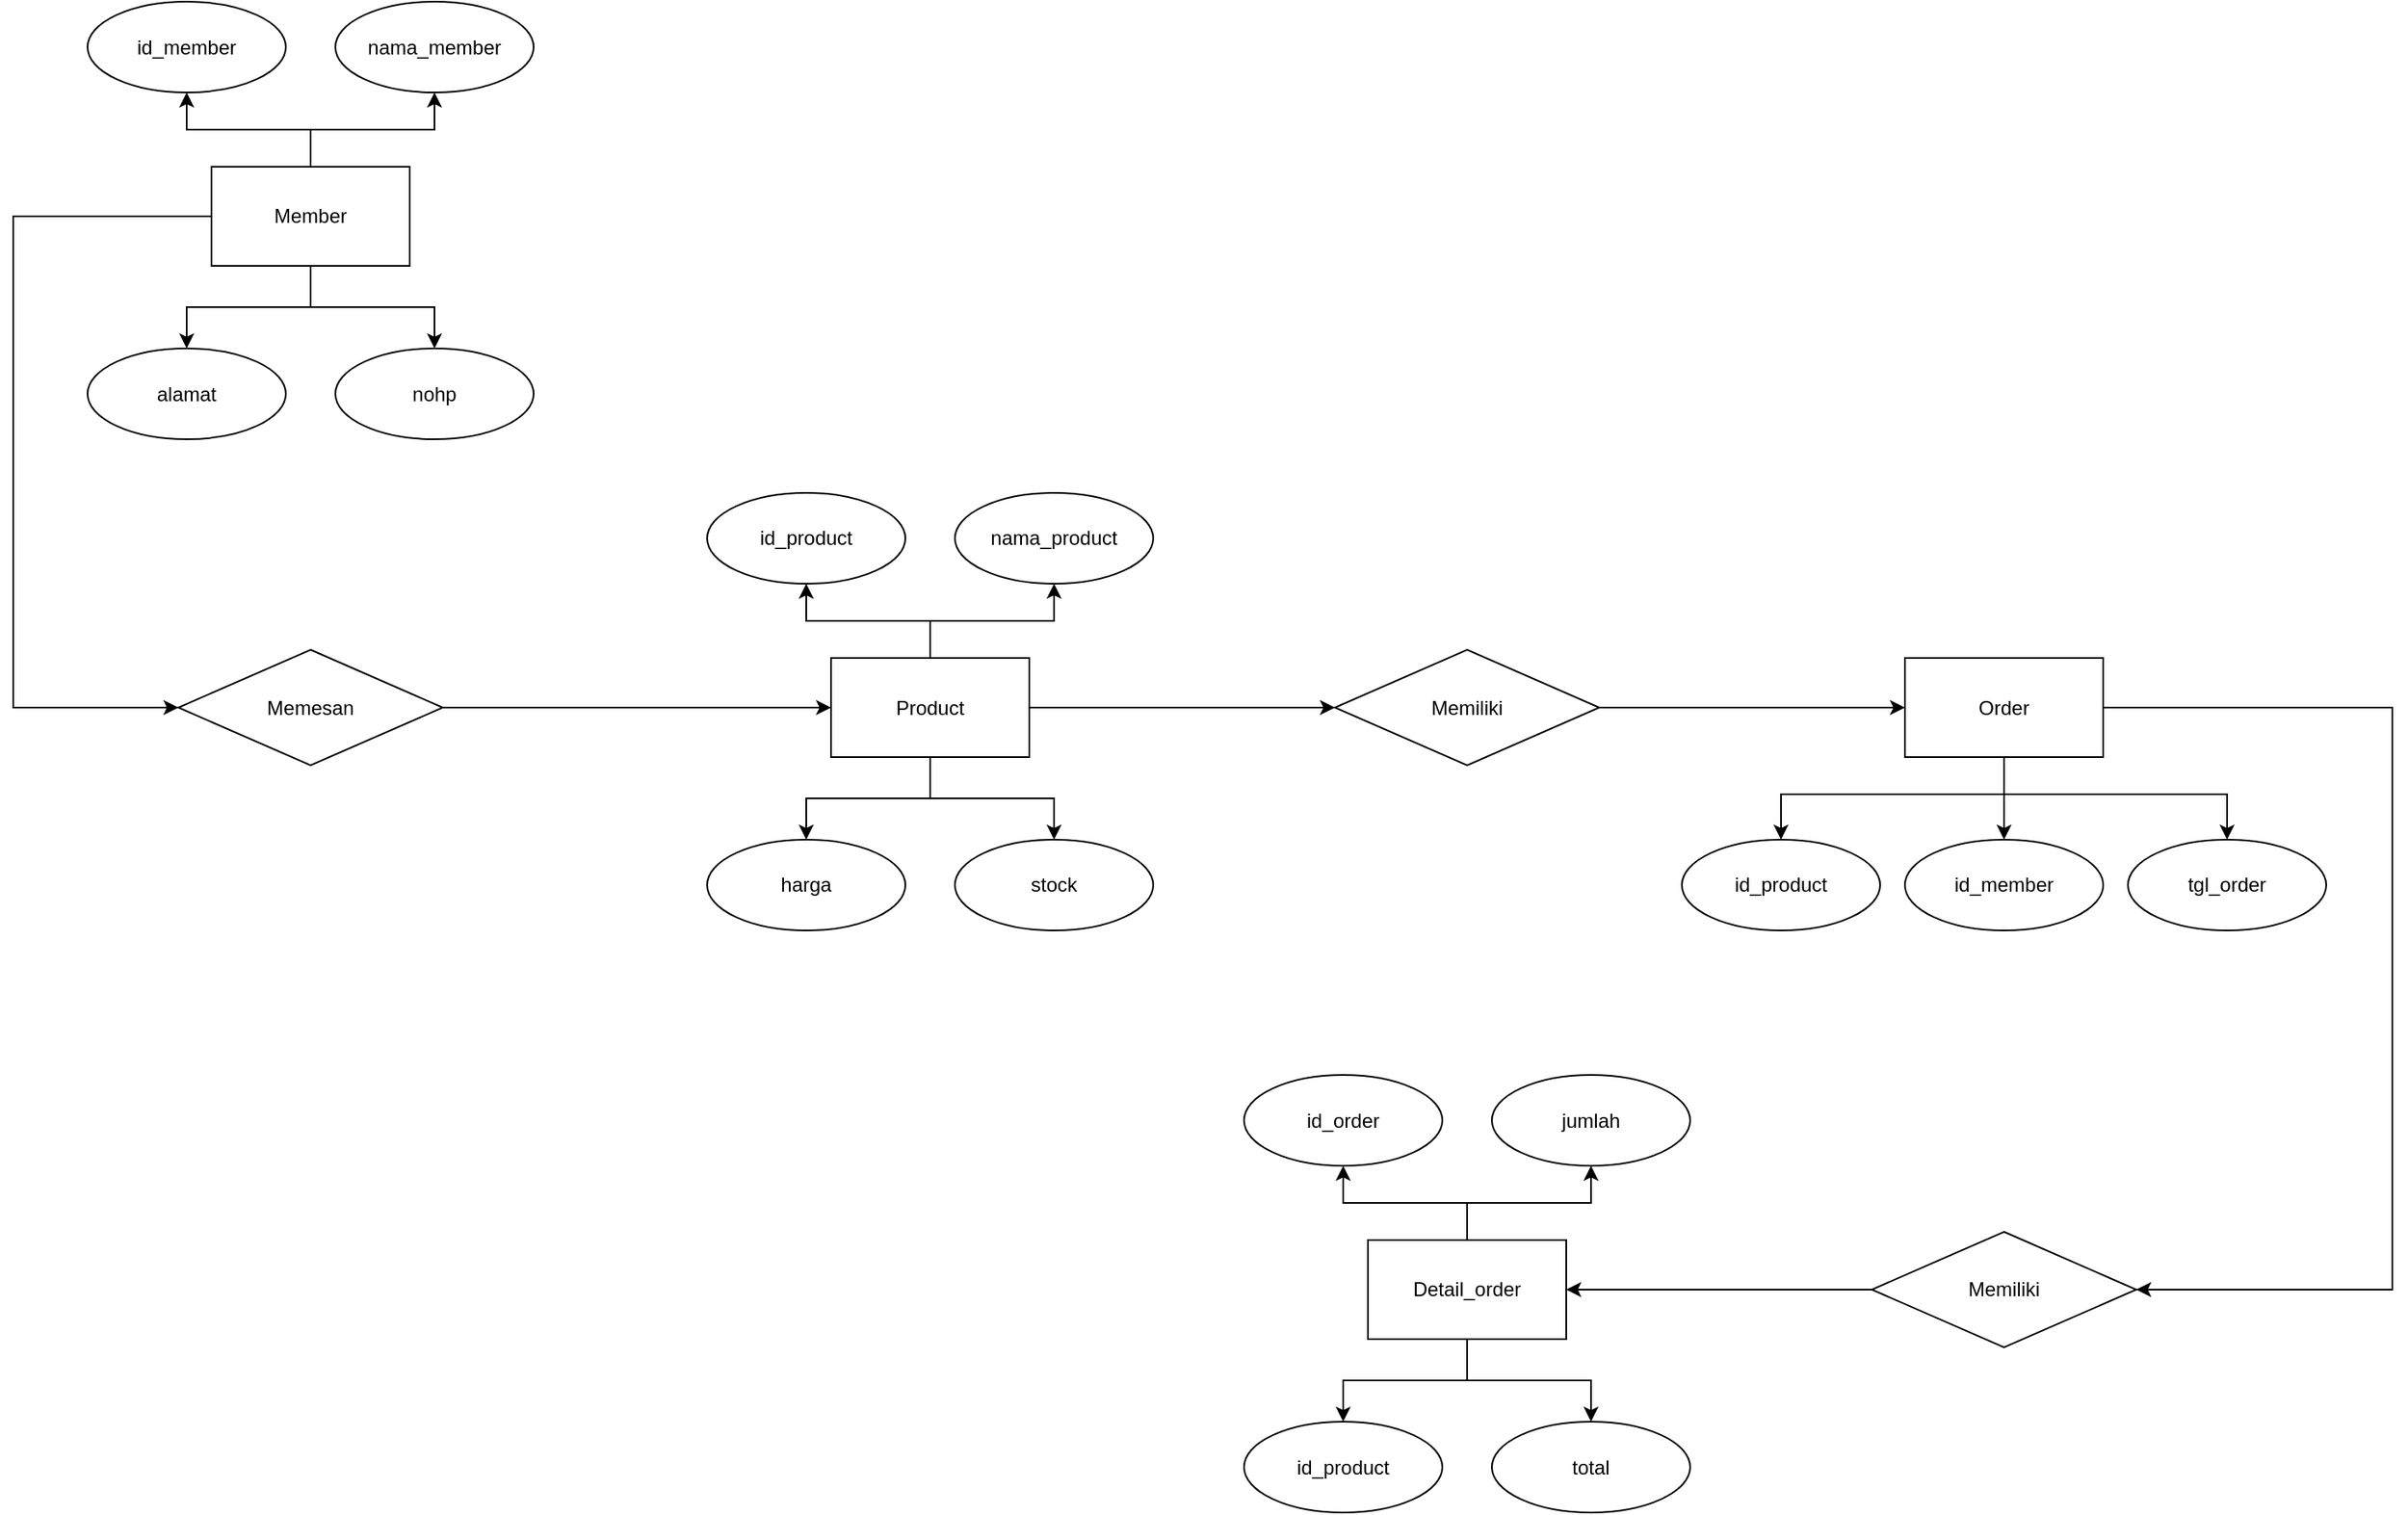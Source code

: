 <mxfile version="20.5.1" type="device"><diagram id="e6TQt7vimArW3HxAPcBZ" name="Halaman-1"><mxGraphModel dx="1598" dy="771" grid="1" gridSize="10" guides="1" tooltips="1" connect="1" arrows="1" fold="1" page="1" pageScale="1" pageWidth="827" pageHeight="1169" math="0" shadow="0"><root><mxCell id="0"/><mxCell id="1" parent="0"/><mxCell id="5w6yd0yJBIX6xzUs_lsR-11" style="edgeStyle=orthogonalEdgeStyle;rounded=0;orthogonalLoop=1;jettySize=auto;html=1;entryX=0.5;entryY=1;entryDx=0;entryDy=0;" edge="1" parent="1" source="5w6yd0yJBIX6xzUs_lsR-1" target="5w6yd0yJBIX6xzUs_lsR-3"><mxGeometry relative="1" as="geometry"/></mxCell><mxCell id="5w6yd0yJBIX6xzUs_lsR-12" style="edgeStyle=orthogonalEdgeStyle;rounded=0;orthogonalLoop=1;jettySize=auto;html=1;entryX=0.5;entryY=1;entryDx=0;entryDy=0;" edge="1" parent="1" source="5w6yd0yJBIX6xzUs_lsR-1" target="5w6yd0yJBIX6xzUs_lsR-5"><mxGeometry relative="1" as="geometry"/></mxCell><mxCell id="5w6yd0yJBIX6xzUs_lsR-13" style="edgeStyle=orthogonalEdgeStyle;rounded=0;orthogonalLoop=1;jettySize=auto;html=1;entryX=0.5;entryY=0;entryDx=0;entryDy=0;" edge="1" parent="1" source="5w6yd0yJBIX6xzUs_lsR-1" target="5w6yd0yJBIX6xzUs_lsR-7"><mxGeometry relative="1" as="geometry"/></mxCell><mxCell id="5w6yd0yJBIX6xzUs_lsR-14" style="edgeStyle=orthogonalEdgeStyle;rounded=0;orthogonalLoop=1;jettySize=auto;html=1;entryX=0.5;entryY=0;entryDx=0;entryDy=0;" edge="1" parent="1" source="5w6yd0yJBIX6xzUs_lsR-1" target="5w6yd0yJBIX6xzUs_lsR-9"><mxGeometry relative="1" as="geometry"/></mxCell><mxCell id="5w6yd0yJBIX6xzUs_lsR-54" style="edgeStyle=orthogonalEdgeStyle;rounded=0;orthogonalLoop=1;jettySize=auto;html=1;entryX=0;entryY=0.5;entryDx=0;entryDy=0;" edge="1" parent="1" source="5w6yd0yJBIX6xzUs_lsR-1" target="5w6yd0yJBIX6xzUs_lsR-29"><mxGeometry relative="1" as="geometry"><Array as="points"><mxPoint x="80" y="200"/><mxPoint x="80" y="498"/></Array></mxGeometry></mxCell><mxCell id="5w6yd0yJBIX6xzUs_lsR-1" value="" style="rounded=0;whiteSpace=wrap;html=1;" vertex="1" parent="1"><mxGeometry x="200" y="170" width="120" height="60" as="geometry"/></mxCell><mxCell id="5w6yd0yJBIX6xzUs_lsR-2" value="Member" style="text;html=1;strokeColor=none;fillColor=none;align=center;verticalAlign=middle;whiteSpace=wrap;rounded=0;" vertex="1" parent="1"><mxGeometry x="230" y="185" width="60" height="30" as="geometry"/></mxCell><mxCell id="5w6yd0yJBIX6xzUs_lsR-3" value="" style="ellipse;whiteSpace=wrap;html=1;" vertex="1" parent="1"><mxGeometry x="125" y="70" width="120" height="55" as="geometry"/></mxCell><mxCell id="5w6yd0yJBIX6xzUs_lsR-4" value="id_member" style="text;html=1;strokeColor=none;fillColor=none;align=center;verticalAlign=middle;whiteSpace=wrap;rounded=0;" vertex="1" parent="1"><mxGeometry x="155" y="82.5" width="60" height="30" as="geometry"/></mxCell><mxCell id="5w6yd0yJBIX6xzUs_lsR-5" value="" style="ellipse;whiteSpace=wrap;html=1;" vertex="1" parent="1"><mxGeometry x="275" y="70" width="120" height="55" as="geometry"/></mxCell><mxCell id="5w6yd0yJBIX6xzUs_lsR-6" value="nama_member" style="text;html=1;strokeColor=none;fillColor=none;align=center;verticalAlign=middle;whiteSpace=wrap;rounded=0;" vertex="1" parent="1"><mxGeometry x="305" y="82.5" width="60" height="30" as="geometry"/></mxCell><mxCell id="5w6yd0yJBIX6xzUs_lsR-7" value="" style="ellipse;whiteSpace=wrap;html=1;" vertex="1" parent="1"><mxGeometry x="125" y="280" width="120" height="55" as="geometry"/></mxCell><mxCell id="5w6yd0yJBIX6xzUs_lsR-8" value="alamat" style="text;html=1;strokeColor=none;fillColor=none;align=center;verticalAlign=middle;whiteSpace=wrap;rounded=0;" vertex="1" parent="1"><mxGeometry x="155" y="292.5" width="60" height="30" as="geometry"/></mxCell><mxCell id="5w6yd0yJBIX6xzUs_lsR-9" value="" style="ellipse;whiteSpace=wrap;html=1;" vertex="1" parent="1"><mxGeometry x="275" y="280" width="120" height="55" as="geometry"/></mxCell><mxCell id="5w6yd0yJBIX6xzUs_lsR-10" value="nohp" style="text;html=1;strokeColor=none;fillColor=none;align=center;verticalAlign=middle;whiteSpace=wrap;rounded=0;" vertex="1" parent="1"><mxGeometry x="305" y="292.5" width="60" height="30" as="geometry"/></mxCell><mxCell id="5w6yd0yJBIX6xzUs_lsR-49" style="edgeStyle=orthogonalEdgeStyle;rounded=0;orthogonalLoop=1;jettySize=auto;html=1;entryX=0;entryY=0.5;entryDx=0;entryDy=0;" edge="1" parent="1" source="5w6yd0yJBIX6xzUs_lsR-29" target="5w6yd0yJBIX6xzUs_lsR-36"><mxGeometry relative="1" as="geometry"/></mxCell><mxCell id="5w6yd0yJBIX6xzUs_lsR-29" value="" style="rhombus;whiteSpace=wrap;html=1;" vertex="1" parent="1"><mxGeometry x="180" y="462.5" width="160" height="70" as="geometry"/></mxCell><mxCell id="5w6yd0yJBIX6xzUs_lsR-30" value="Memesan" style="text;html=1;strokeColor=none;fillColor=none;align=center;verticalAlign=middle;whiteSpace=wrap;rounded=0;" vertex="1" parent="1"><mxGeometry x="230" y="482.5" width="60" height="30" as="geometry"/></mxCell><mxCell id="5w6yd0yJBIX6xzUs_lsR-32" style="edgeStyle=orthogonalEdgeStyle;rounded=0;orthogonalLoop=1;jettySize=auto;html=1;entryX=0.5;entryY=1;entryDx=0;entryDy=0;" edge="1" parent="1" source="5w6yd0yJBIX6xzUs_lsR-36" target="5w6yd0yJBIX6xzUs_lsR-38"><mxGeometry relative="1" as="geometry"/></mxCell><mxCell id="5w6yd0yJBIX6xzUs_lsR-33" style="edgeStyle=orthogonalEdgeStyle;rounded=0;orthogonalLoop=1;jettySize=auto;html=1;entryX=0.5;entryY=1;entryDx=0;entryDy=0;" edge="1" parent="1" source="5w6yd0yJBIX6xzUs_lsR-36" target="5w6yd0yJBIX6xzUs_lsR-40"><mxGeometry relative="1" as="geometry"/></mxCell><mxCell id="5w6yd0yJBIX6xzUs_lsR-34" style="edgeStyle=orthogonalEdgeStyle;rounded=0;orthogonalLoop=1;jettySize=auto;html=1;entryX=0.5;entryY=0;entryDx=0;entryDy=0;" edge="1" parent="1" source="5w6yd0yJBIX6xzUs_lsR-36" target="5w6yd0yJBIX6xzUs_lsR-42"><mxGeometry relative="1" as="geometry"/></mxCell><mxCell id="5w6yd0yJBIX6xzUs_lsR-35" style="edgeStyle=orthogonalEdgeStyle;rounded=0;orthogonalLoop=1;jettySize=auto;html=1;entryX=0.5;entryY=0;entryDx=0;entryDy=0;" edge="1" parent="1" source="5w6yd0yJBIX6xzUs_lsR-36" target="5w6yd0yJBIX6xzUs_lsR-44"><mxGeometry relative="1" as="geometry"/></mxCell><mxCell id="5w6yd0yJBIX6xzUs_lsR-52" style="edgeStyle=orthogonalEdgeStyle;rounded=0;orthogonalLoop=1;jettySize=auto;html=1;entryX=0;entryY=0.5;entryDx=0;entryDy=0;" edge="1" parent="1" source="5w6yd0yJBIX6xzUs_lsR-36" target="5w6yd0yJBIX6xzUs_lsR-50"><mxGeometry relative="1" as="geometry"/></mxCell><mxCell id="5w6yd0yJBIX6xzUs_lsR-36" value="" style="rounded=0;whiteSpace=wrap;html=1;" vertex="1" parent="1"><mxGeometry x="575" y="467.5" width="120" height="60" as="geometry"/></mxCell><mxCell id="5w6yd0yJBIX6xzUs_lsR-37" value="Product" style="text;html=1;strokeColor=none;fillColor=none;align=center;verticalAlign=middle;whiteSpace=wrap;rounded=0;" vertex="1" parent="1"><mxGeometry x="605" y="482.5" width="60" height="30" as="geometry"/></mxCell><mxCell id="5w6yd0yJBIX6xzUs_lsR-38" value="" style="ellipse;whiteSpace=wrap;html=1;" vertex="1" parent="1"><mxGeometry x="500" y="367.5" width="120" height="55" as="geometry"/></mxCell><mxCell id="5w6yd0yJBIX6xzUs_lsR-39" value="id_product" style="text;html=1;strokeColor=none;fillColor=none;align=center;verticalAlign=middle;whiteSpace=wrap;rounded=0;" vertex="1" parent="1"><mxGeometry x="530" y="380" width="60" height="30" as="geometry"/></mxCell><mxCell id="5w6yd0yJBIX6xzUs_lsR-40" value="" style="ellipse;whiteSpace=wrap;html=1;" vertex="1" parent="1"><mxGeometry x="650" y="367.5" width="120" height="55" as="geometry"/></mxCell><mxCell id="5w6yd0yJBIX6xzUs_lsR-41" value="nama_product" style="text;html=1;strokeColor=none;fillColor=none;align=center;verticalAlign=middle;whiteSpace=wrap;rounded=0;" vertex="1" parent="1"><mxGeometry x="680" y="380" width="60" height="30" as="geometry"/></mxCell><mxCell id="5w6yd0yJBIX6xzUs_lsR-42" value="" style="ellipse;whiteSpace=wrap;html=1;" vertex="1" parent="1"><mxGeometry x="500" y="577.5" width="120" height="55" as="geometry"/></mxCell><mxCell id="5w6yd0yJBIX6xzUs_lsR-43" value="harga" style="text;html=1;strokeColor=none;fillColor=none;align=center;verticalAlign=middle;whiteSpace=wrap;rounded=0;" vertex="1" parent="1"><mxGeometry x="530" y="590" width="60" height="30" as="geometry"/></mxCell><mxCell id="5w6yd0yJBIX6xzUs_lsR-44" value="" style="ellipse;whiteSpace=wrap;html=1;" vertex="1" parent="1"><mxGeometry x="650" y="577.5" width="120" height="55" as="geometry"/></mxCell><mxCell id="5w6yd0yJBIX6xzUs_lsR-45" value="stock" style="text;html=1;strokeColor=none;fillColor=none;align=center;verticalAlign=middle;whiteSpace=wrap;rounded=0;" vertex="1" parent="1"><mxGeometry x="680" y="590" width="60" height="30" as="geometry"/></mxCell><mxCell id="5w6yd0yJBIX6xzUs_lsR-69" style="edgeStyle=orthogonalEdgeStyle;rounded=0;orthogonalLoop=1;jettySize=auto;html=1;entryX=0;entryY=0.5;entryDx=0;entryDy=0;" edge="1" parent="1" source="5w6yd0yJBIX6xzUs_lsR-50" target="5w6yd0yJBIX6xzUs_lsR-59"><mxGeometry relative="1" as="geometry"/></mxCell><mxCell id="5w6yd0yJBIX6xzUs_lsR-50" value="" style="rhombus;whiteSpace=wrap;html=1;" vertex="1" parent="1"><mxGeometry x="880" y="462.5" width="160" height="70" as="geometry"/></mxCell><mxCell id="5w6yd0yJBIX6xzUs_lsR-51" value="Memiliki" style="text;html=1;strokeColor=none;fillColor=none;align=center;verticalAlign=middle;whiteSpace=wrap;rounded=0;" vertex="1" parent="1"><mxGeometry x="930" y="482.5" width="60" height="30" as="geometry"/></mxCell><mxCell id="5w6yd0yJBIX6xzUs_lsR-57" style="edgeStyle=orthogonalEdgeStyle;rounded=0;orthogonalLoop=1;jettySize=auto;html=1;entryX=0.5;entryY=0;entryDx=0;entryDy=0;" edge="1" parent="1" source="5w6yd0yJBIX6xzUs_lsR-59" target="5w6yd0yJBIX6xzUs_lsR-65"><mxGeometry relative="1" as="geometry"/></mxCell><mxCell id="5w6yd0yJBIX6xzUs_lsR-74" style="edgeStyle=orthogonalEdgeStyle;rounded=0;orthogonalLoop=1;jettySize=auto;html=1;entryX=0.5;entryY=0;entryDx=0;entryDy=0;" edge="1" parent="1" source="5w6yd0yJBIX6xzUs_lsR-59" target="5w6yd0yJBIX6xzUs_lsR-61"><mxGeometry relative="1" as="geometry"><Array as="points"><mxPoint x="1285" y="550"/><mxPoint x="1150" y="550"/></Array></mxGeometry></mxCell><mxCell id="5w6yd0yJBIX6xzUs_lsR-75" style="edgeStyle=orthogonalEdgeStyle;rounded=0;orthogonalLoop=1;jettySize=auto;html=1;entryX=0.5;entryY=0;entryDx=0;entryDy=0;" edge="1" parent="1" source="5w6yd0yJBIX6xzUs_lsR-59" target="5w6yd0yJBIX6xzUs_lsR-63"><mxGeometry relative="1" as="geometry"><Array as="points"><mxPoint x="1285" y="550"/><mxPoint x="1420" y="550"/></Array></mxGeometry></mxCell><mxCell id="5w6yd0yJBIX6xzUs_lsR-92" style="edgeStyle=orthogonalEdgeStyle;rounded=0;orthogonalLoop=1;jettySize=auto;html=1;entryX=1;entryY=0.5;entryDx=0;entryDy=0;" edge="1" parent="1" source="5w6yd0yJBIX6xzUs_lsR-59" target="5w6yd0yJBIX6xzUs_lsR-76"><mxGeometry relative="1" as="geometry"><Array as="points"><mxPoint x="1520" y="497"/><mxPoint x="1520" y="850"/></Array></mxGeometry></mxCell><mxCell id="5w6yd0yJBIX6xzUs_lsR-59" value="" style="rounded=0;whiteSpace=wrap;html=1;" vertex="1" parent="1"><mxGeometry x="1225" y="467.5" width="120" height="60" as="geometry"/></mxCell><mxCell id="5w6yd0yJBIX6xzUs_lsR-60" value="Order" style="text;html=1;strokeColor=none;fillColor=none;align=center;verticalAlign=middle;whiteSpace=wrap;rounded=0;" vertex="1" parent="1"><mxGeometry x="1255" y="482.5" width="60" height="30" as="geometry"/></mxCell><mxCell id="5w6yd0yJBIX6xzUs_lsR-61" value="" style="ellipse;whiteSpace=wrap;html=1;" vertex="1" parent="1"><mxGeometry x="1090" y="577.5" width="120" height="55" as="geometry"/></mxCell><mxCell id="5w6yd0yJBIX6xzUs_lsR-62" value="id_product" style="text;html=1;strokeColor=none;fillColor=none;align=center;verticalAlign=middle;whiteSpace=wrap;rounded=0;" vertex="1" parent="1"><mxGeometry x="1120" y="590" width="60" height="30" as="geometry"/></mxCell><mxCell id="5w6yd0yJBIX6xzUs_lsR-63" value="" style="ellipse;whiteSpace=wrap;html=1;" vertex="1" parent="1"><mxGeometry x="1360" y="577.5" width="120" height="55" as="geometry"/></mxCell><mxCell id="5w6yd0yJBIX6xzUs_lsR-64" value="tgl_order" style="text;html=1;strokeColor=none;fillColor=none;align=center;verticalAlign=middle;whiteSpace=wrap;rounded=0;" vertex="1" parent="1"><mxGeometry x="1390" y="590" width="60" height="30" as="geometry"/></mxCell><mxCell id="5w6yd0yJBIX6xzUs_lsR-65" value="" style="ellipse;whiteSpace=wrap;html=1;" vertex="1" parent="1"><mxGeometry x="1225" y="577.5" width="120" height="55" as="geometry"/></mxCell><mxCell id="5w6yd0yJBIX6xzUs_lsR-66" value="id_member" style="text;html=1;strokeColor=none;fillColor=none;align=center;verticalAlign=middle;whiteSpace=wrap;rounded=0;" vertex="1" parent="1"><mxGeometry x="1255" y="590" width="60" height="30" as="geometry"/></mxCell><mxCell id="5w6yd0yJBIX6xzUs_lsR-93" style="edgeStyle=orthogonalEdgeStyle;rounded=0;orthogonalLoop=1;jettySize=auto;html=1;entryX=1;entryY=0.5;entryDx=0;entryDy=0;" edge="1" parent="1" source="5w6yd0yJBIX6xzUs_lsR-76" target="5w6yd0yJBIX6xzUs_lsR-82"><mxGeometry relative="1" as="geometry"/></mxCell><mxCell id="5w6yd0yJBIX6xzUs_lsR-76" value="" style="rhombus;whiteSpace=wrap;html=1;" vertex="1" parent="1"><mxGeometry x="1205" y="815" width="160" height="70" as="geometry"/></mxCell><mxCell id="5w6yd0yJBIX6xzUs_lsR-77" value="Memiliki" style="text;html=1;strokeColor=none;fillColor=none;align=center;verticalAlign=middle;whiteSpace=wrap;rounded=0;" vertex="1" parent="1"><mxGeometry x="1255" y="835" width="60" height="30" as="geometry"/></mxCell><mxCell id="5w6yd0yJBIX6xzUs_lsR-78" style="edgeStyle=orthogonalEdgeStyle;rounded=0;orthogonalLoop=1;jettySize=auto;html=1;entryX=0.5;entryY=1;entryDx=0;entryDy=0;" edge="1" parent="1" source="5w6yd0yJBIX6xzUs_lsR-82" target="5w6yd0yJBIX6xzUs_lsR-84"><mxGeometry relative="1" as="geometry"/></mxCell><mxCell id="5w6yd0yJBIX6xzUs_lsR-79" style="edgeStyle=orthogonalEdgeStyle;rounded=0;orthogonalLoop=1;jettySize=auto;html=1;entryX=0.5;entryY=1;entryDx=0;entryDy=0;" edge="1" parent="1" source="5w6yd0yJBIX6xzUs_lsR-82" target="5w6yd0yJBIX6xzUs_lsR-86"><mxGeometry relative="1" as="geometry"/></mxCell><mxCell id="5w6yd0yJBIX6xzUs_lsR-103" style="edgeStyle=orthogonalEdgeStyle;rounded=0;orthogonalLoop=1;jettySize=auto;html=1;entryX=0.5;entryY=0;entryDx=0;entryDy=0;" edge="1" parent="1" source="5w6yd0yJBIX6xzUs_lsR-82" target="5w6yd0yJBIX6xzUs_lsR-96"><mxGeometry relative="1" as="geometry"/></mxCell><mxCell id="5w6yd0yJBIX6xzUs_lsR-104" style="edgeStyle=orthogonalEdgeStyle;rounded=0;orthogonalLoop=1;jettySize=auto;html=1;entryX=0.5;entryY=0;entryDx=0;entryDy=0;" edge="1" parent="1" source="5w6yd0yJBIX6xzUs_lsR-82" target="5w6yd0yJBIX6xzUs_lsR-94"><mxGeometry relative="1" as="geometry"/></mxCell><mxCell id="5w6yd0yJBIX6xzUs_lsR-82" value="" style="rounded=0;whiteSpace=wrap;html=1;" vertex="1" parent="1"><mxGeometry x="900" y="820" width="120" height="60" as="geometry"/></mxCell><mxCell id="5w6yd0yJBIX6xzUs_lsR-83" value="Detail_order" style="text;html=1;strokeColor=none;fillColor=none;align=center;verticalAlign=middle;whiteSpace=wrap;rounded=0;" vertex="1" parent="1"><mxGeometry x="930" y="835" width="60" height="30" as="geometry"/></mxCell><mxCell id="5w6yd0yJBIX6xzUs_lsR-84" value="" style="ellipse;whiteSpace=wrap;html=1;" vertex="1" parent="1"><mxGeometry x="825" y="720" width="120" height="55" as="geometry"/></mxCell><mxCell id="5w6yd0yJBIX6xzUs_lsR-85" value="id_order" style="text;html=1;strokeColor=none;fillColor=none;align=center;verticalAlign=middle;whiteSpace=wrap;rounded=0;" vertex="1" parent="1"><mxGeometry x="855" y="732.5" width="60" height="30" as="geometry"/></mxCell><mxCell id="5w6yd0yJBIX6xzUs_lsR-86" value="" style="ellipse;whiteSpace=wrap;html=1;" vertex="1" parent="1"><mxGeometry x="975" y="720" width="120" height="55" as="geometry"/></mxCell><mxCell id="5w6yd0yJBIX6xzUs_lsR-87" value="jumlah" style="text;html=1;strokeColor=none;fillColor=none;align=center;verticalAlign=middle;whiteSpace=wrap;rounded=0;" vertex="1" parent="1"><mxGeometry x="1005" y="732.5" width="60" height="30" as="geometry"/></mxCell><mxCell id="5w6yd0yJBIX6xzUs_lsR-94" value="" style="ellipse;whiteSpace=wrap;html=1;" vertex="1" parent="1"><mxGeometry x="825" y="930" width="120" height="55" as="geometry"/></mxCell><mxCell id="5w6yd0yJBIX6xzUs_lsR-95" value="id_product" style="text;html=1;strokeColor=none;fillColor=none;align=center;verticalAlign=middle;whiteSpace=wrap;rounded=0;" vertex="1" parent="1"><mxGeometry x="855" y="942.5" width="60" height="30" as="geometry"/></mxCell><mxCell id="5w6yd0yJBIX6xzUs_lsR-96" value="" style="ellipse;whiteSpace=wrap;html=1;" vertex="1" parent="1"><mxGeometry x="975" y="930" width="120" height="55" as="geometry"/></mxCell><mxCell id="5w6yd0yJBIX6xzUs_lsR-97" value="total" style="text;html=1;strokeColor=none;fillColor=none;align=center;verticalAlign=middle;whiteSpace=wrap;rounded=0;" vertex="1" parent="1"><mxGeometry x="1005" y="942.5" width="60" height="30" as="geometry"/></mxCell></root></mxGraphModel></diagram></mxfile>